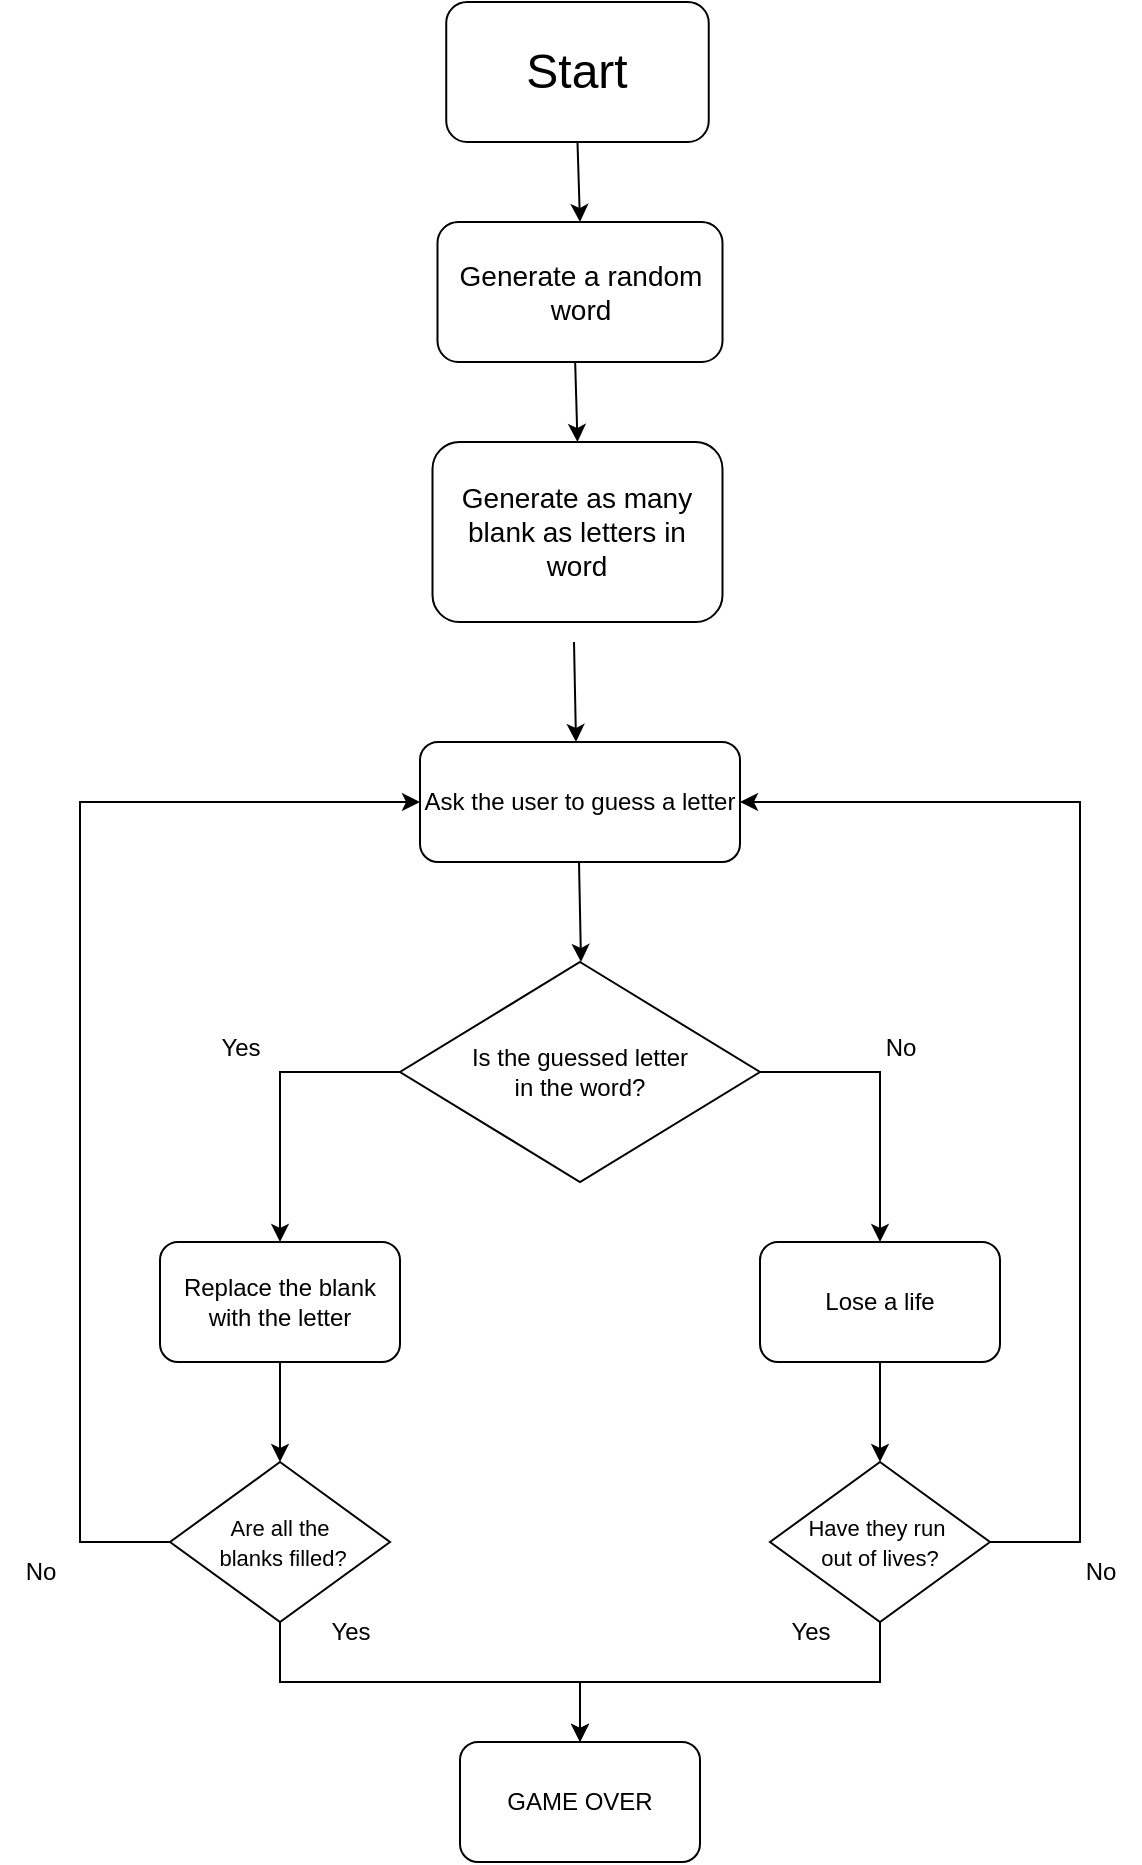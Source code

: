 <mxfile version="25.0.3">
  <diagram name="Page-1" id="iZ-bohH4t8A6g17-vcT4">
    <mxGraphModel dx="1687" dy="918" grid="1" gridSize="10" guides="1" tooltips="1" connect="1" arrows="1" fold="1" page="1" pageScale="1" pageWidth="850" pageHeight="1100" math="0" shadow="0">
      <root>
        <mxCell id="0" />
        <mxCell id="1" parent="0" />
        <mxCell id="BgIHbN9h5vp_AabJdUFD-1" value="&lt;font style=&quot;font-size: 24px;&quot;&gt;Start&lt;/font&gt;" style="rounded=1;whiteSpace=wrap;html=1;" vertex="1" parent="1">
          <mxGeometry x="333.12" y="130" width="131.25" height="70" as="geometry" />
        </mxCell>
        <mxCell id="BgIHbN9h5vp_AabJdUFD-2" value="" style="endArrow=classic;html=1;rounded=0;entryX=0.5;entryY=0;entryDx=0;entryDy=0;exitX=0.5;exitY=1;exitDx=0;exitDy=0;" edge="1" parent="1" source="BgIHbN9h5vp_AabJdUFD-1" target="BgIHbN9h5vp_AabJdUFD-4">
          <mxGeometry width="50" height="50" relative="1" as="geometry">
            <mxPoint x="398" y="150" as="sourcePoint" />
            <mxPoint x="393" y="180" as="targetPoint" />
          </mxGeometry>
        </mxCell>
        <mxCell id="BgIHbN9h5vp_AabJdUFD-4" value="&lt;font style=&quot;font-size: 14px;&quot;&gt;Generate a random word&lt;/font&gt;" style="rounded=1;whiteSpace=wrap;html=1;" vertex="1" parent="1">
          <mxGeometry x="328.75" y="240" width="142.5" height="70" as="geometry" />
        </mxCell>
        <mxCell id="BgIHbN9h5vp_AabJdUFD-5" value="&lt;font style=&quot;font-size: 14px;&quot;&gt;Generate as many blank as letters in word&lt;/font&gt;" style="rounded=1;whiteSpace=wrap;html=1;" vertex="1" parent="1">
          <mxGeometry x="326.25" y="350" width="145" height="90" as="geometry" />
        </mxCell>
        <mxCell id="BgIHbN9h5vp_AabJdUFD-6" value="Ask the user to guess a letter" style="rounded=1;whiteSpace=wrap;html=1;" vertex="1" parent="1">
          <mxGeometry x="320" y="500" width="160" height="60" as="geometry" />
        </mxCell>
        <mxCell id="BgIHbN9h5vp_AabJdUFD-9" value="" style="endArrow=classic;html=1;rounded=0;exitX=0.483;exitY=1;exitDx=0;exitDy=0;exitPerimeter=0;entryX=0.5;entryY=0;entryDx=0;entryDy=0;" edge="1" parent="1" source="BgIHbN9h5vp_AabJdUFD-4" target="BgIHbN9h5vp_AabJdUFD-5">
          <mxGeometry width="50" height="50" relative="1" as="geometry">
            <mxPoint x="350" y="410" as="sourcePoint" />
            <mxPoint x="400" y="360" as="targetPoint" />
          </mxGeometry>
        </mxCell>
        <mxCell id="BgIHbN9h5vp_AabJdUFD-10" value="" style="endArrow=classic;html=1;rounded=0;exitX=0.483;exitY=1;exitDx=0;exitDy=0;exitPerimeter=0;entryX=0.5;entryY=0;entryDx=0;entryDy=0;" edge="1" parent="1">
          <mxGeometry width="50" height="50" relative="1" as="geometry">
            <mxPoint x="397" y="450" as="sourcePoint" />
            <mxPoint x="398" y="500" as="targetPoint" />
          </mxGeometry>
        </mxCell>
        <mxCell id="BgIHbN9h5vp_AabJdUFD-16" style="edgeStyle=orthogonalEdgeStyle;rounded=0;orthogonalLoop=1;jettySize=auto;html=1;exitX=0;exitY=0.5;exitDx=0;exitDy=0;" edge="1" parent="1" source="BgIHbN9h5vp_AabJdUFD-11" target="BgIHbN9h5vp_AabJdUFD-12">
          <mxGeometry relative="1" as="geometry" />
        </mxCell>
        <mxCell id="BgIHbN9h5vp_AabJdUFD-11" value="Is the guessed letter &lt;br&gt;in the word?" style="rhombus;whiteSpace=wrap;html=1;" vertex="1" parent="1">
          <mxGeometry x="310" y="610" width="180" height="110" as="geometry" />
        </mxCell>
        <mxCell id="BgIHbN9h5vp_AabJdUFD-23" style="edgeStyle=orthogonalEdgeStyle;rounded=0;orthogonalLoop=1;jettySize=auto;html=1;exitX=0.5;exitY=1;exitDx=0;exitDy=0;entryX=0.5;entryY=0;entryDx=0;entryDy=0;" edge="1" parent="1" source="BgIHbN9h5vp_AabJdUFD-12" target="BgIHbN9h5vp_AabJdUFD-21">
          <mxGeometry relative="1" as="geometry" />
        </mxCell>
        <mxCell id="BgIHbN9h5vp_AabJdUFD-12" value="Replace the blank with the letter" style="rounded=1;whiteSpace=wrap;html=1;" vertex="1" parent="1">
          <mxGeometry x="190" y="750" width="120" height="60" as="geometry" />
        </mxCell>
        <mxCell id="BgIHbN9h5vp_AabJdUFD-13" value="Lose a life" style="rounded=1;whiteSpace=wrap;html=1;" vertex="1" parent="1">
          <mxGeometry x="490" y="750" width="120" height="60" as="geometry" />
        </mxCell>
        <mxCell id="BgIHbN9h5vp_AabJdUFD-14" value="" style="endArrow=classic;html=1;rounded=0;exitX=1;exitY=0.5;exitDx=0;exitDy=0;entryX=0.5;entryY=0;entryDx=0;entryDy=0;" edge="1" parent="1" source="BgIHbN9h5vp_AabJdUFD-11" target="BgIHbN9h5vp_AabJdUFD-13">
          <mxGeometry width="50" height="50" relative="1" as="geometry">
            <mxPoint x="390" y="750" as="sourcePoint" />
            <mxPoint x="440" y="700" as="targetPoint" />
            <Array as="points">
              <mxPoint x="550" y="665" />
            </Array>
          </mxGeometry>
        </mxCell>
        <mxCell id="BgIHbN9h5vp_AabJdUFD-17" value="Yes" style="text;html=1;align=center;verticalAlign=middle;resizable=0;points=[];autosize=1;strokeColor=none;fillColor=none;" vertex="1" parent="1">
          <mxGeometry x="210" y="638" width="40" height="30" as="geometry" />
        </mxCell>
        <mxCell id="BgIHbN9h5vp_AabJdUFD-18" value="No" style="text;html=1;align=center;verticalAlign=middle;resizable=0;points=[];autosize=1;strokeColor=none;fillColor=none;" vertex="1" parent="1">
          <mxGeometry x="540" y="638" width="40" height="30" as="geometry" />
        </mxCell>
        <mxCell id="BgIHbN9h5vp_AabJdUFD-19" value="" style="endArrow=classic;html=1;rounded=0;exitX=0.483;exitY=1;exitDx=0;exitDy=0;exitPerimeter=0;entryX=0.5;entryY=0;entryDx=0;entryDy=0;" edge="1" parent="1">
          <mxGeometry width="50" height="50" relative="1" as="geometry">
            <mxPoint x="399.5" y="560" as="sourcePoint" />
            <mxPoint x="400.5" y="610" as="targetPoint" />
          </mxGeometry>
        </mxCell>
        <mxCell id="BgIHbN9h5vp_AabJdUFD-33" style="edgeStyle=orthogonalEdgeStyle;rounded=0;orthogonalLoop=1;jettySize=auto;html=1;exitX=0.5;exitY=1;exitDx=0;exitDy=0;entryX=0.5;entryY=0;entryDx=0;entryDy=0;" edge="1" parent="1" source="BgIHbN9h5vp_AabJdUFD-20" target="BgIHbN9h5vp_AabJdUFD-25">
          <mxGeometry relative="1" as="geometry" />
        </mxCell>
        <mxCell id="BgIHbN9h5vp_AabJdUFD-20" value="&lt;font style=&quot;font-size: 11px;&quot;&gt;Have they run&amp;nbsp;&lt;/font&gt;&lt;div&gt;&lt;font style=&quot;font-size: 11px;&quot;&gt;out of lives?&lt;/font&gt;&lt;/div&gt;" style="rhombus;whiteSpace=wrap;html=1;" vertex="1" parent="1">
          <mxGeometry x="495" y="860" width="110" height="80" as="geometry" />
        </mxCell>
        <mxCell id="BgIHbN9h5vp_AabJdUFD-27" style="edgeStyle=orthogonalEdgeStyle;rounded=0;orthogonalLoop=1;jettySize=auto;html=1;exitX=0;exitY=0.5;exitDx=0;exitDy=0;entryX=0;entryY=0.5;entryDx=0;entryDy=0;" edge="1" parent="1" source="BgIHbN9h5vp_AabJdUFD-21" target="BgIHbN9h5vp_AabJdUFD-6">
          <mxGeometry relative="1" as="geometry">
            <Array as="points">
              <mxPoint x="150" y="900" />
              <mxPoint x="150" y="530" />
            </Array>
          </mxGeometry>
        </mxCell>
        <mxCell id="BgIHbN9h5vp_AabJdUFD-36" style="edgeStyle=orthogonalEdgeStyle;rounded=0;orthogonalLoop=1;jettySize=auto;html=1;exitX=0.5;exitY=1;exitDx=0;exitDy=0;entryX=0.5;entryY=0;entryDx=0;entryDy=0;" edge="1" parent="1" source="BgIHbN9h5vp_AabJdUFD-21" target="BgIHbN9h5vp_AabJdUFD-25">
          <mxGeometry relative="1" as="geometry" />
        </mxCell>
        <mxCell id="BgIHbN9h5vp_AabJdUFD-21" value="&lt;span style=&quot;font-size: 11px;&quot;&gt;Are all the&lt;/span&gt;&lt;div&gt;&lt;span style=&quot;font-size: 11px;&quot;&gt;&amp;nbsp;blanks filled?&lt;/span&gt;&lt;/div&gt;" style="rhombus;whiteSpace=wrap;html=1;" vertex="1" parent="1">
          <mxGeometry x="195" y="860" width="110" height="80" as="geometry" />
        </mxCell>
        <mxCell id="BgIHbN9h5vp_AabJdUFD-24" value="" style="endArrow=classic;html=1;rounded=0;exitX=0.5;exitY=1;exitDx=0;exitDy=0;entryX=0.5;entryY=0;entryDx=0;entryDy=0;" edge="1" parent="1" source="BgIHbN9h5vp_AabJdUFD-13" target="BgIHbN9h5vp_AabJdUFD-20">
          <mxGeometry width="50" height="50" relative="1" as="geometry">
            <mxPoint x="390" y="960" as="sourcePoint" />
            <mxPoint x="440" y="910" as="targetPoint" />
          </mxGeometry>
        </mxCell>
        <mxCell id="BgIHbN9h5vp_AabJdUFD-25" value="GAME OVER" style="rounded=1;whiteSpace=wrap;html=1;" vertex="1" parent="1">
          <mxGeometry x="340" y="1000" width="120" height="60" as="geometry" />
        </mxCell>
        <mxCell id="BgIHbN9h5vp_AabJdUFD-26" value="" style="endArrow=classic;html=1;rounded=0;entryX=1;entryY=0.5;entryDx=0;entryDy=0;" edge="1" parent="1" target="BgIHbN9h5vp_AabJdUFD-6">
          <mxGeometry width="50" height="50" relative="1" as="geometry">
            <mxPoint x="605" y="900" as="sourcePoint" />
            <mxPoint x="655" y="850" as="targetPoint" />
            <Array as="points">
              <mxPoint x="650" y="900" />
              <mxPoint x="650" y="530" />
            </Array>
          </mxGeometry>
        </mxCell>
        <mxCell id="BgIHbN9h5vp_AabJdUFD-28" value="Yes" style="text;html=1;align=center;verticalAlign=middle;resizable=0;points=[];autosize=1;strokeColor=none;fillColor=none;" vertex="1" parent="1">
          <mxGeometry x="265" y="930" width="40" height="30" as="geometry" />
        </mxCell>
        <mxCell id="BgIHbN9h5vp_AabJdUFD-29" value="No" style="text;html=1;align=center;verticalAlign=middle;resizable=0;points=[];autosize=1;strokeColor=none;fillColor=none;" vertex="1" parent="1">
          <mxGeometry x="640" y="900" width="40" height="30" as="geometry" />
        </mxCell>
        <mxCell id="BgIHbN9h5vp_AabJdUFD-30" value="No" style="text;html=1;align=center;verticalAlign=middle;resizable=0;points=[];autosize=1;strokeColor=none;fillColor=none;" vertex="1" parent="1">
          <mxGeometry x="110" y="900" width="40" height="30" as="geometry" />
        </mxCell>
        <mxCell id="BgIHbN9h5vp_AabJdUFD-31" value="Yes" style="text;html=1;align=center;verticalAlign=middle;resizable=0;points=[];autosize=1;strokeColor=none;fillColor=none;" vertex="1" parent="1">
          <mxGeometry x="495" y="930" width="40" height="30" as="geometry" />
        </mxCell>
      </root>
    </mxGraphModel>
  </diagram>
</mxfile>
